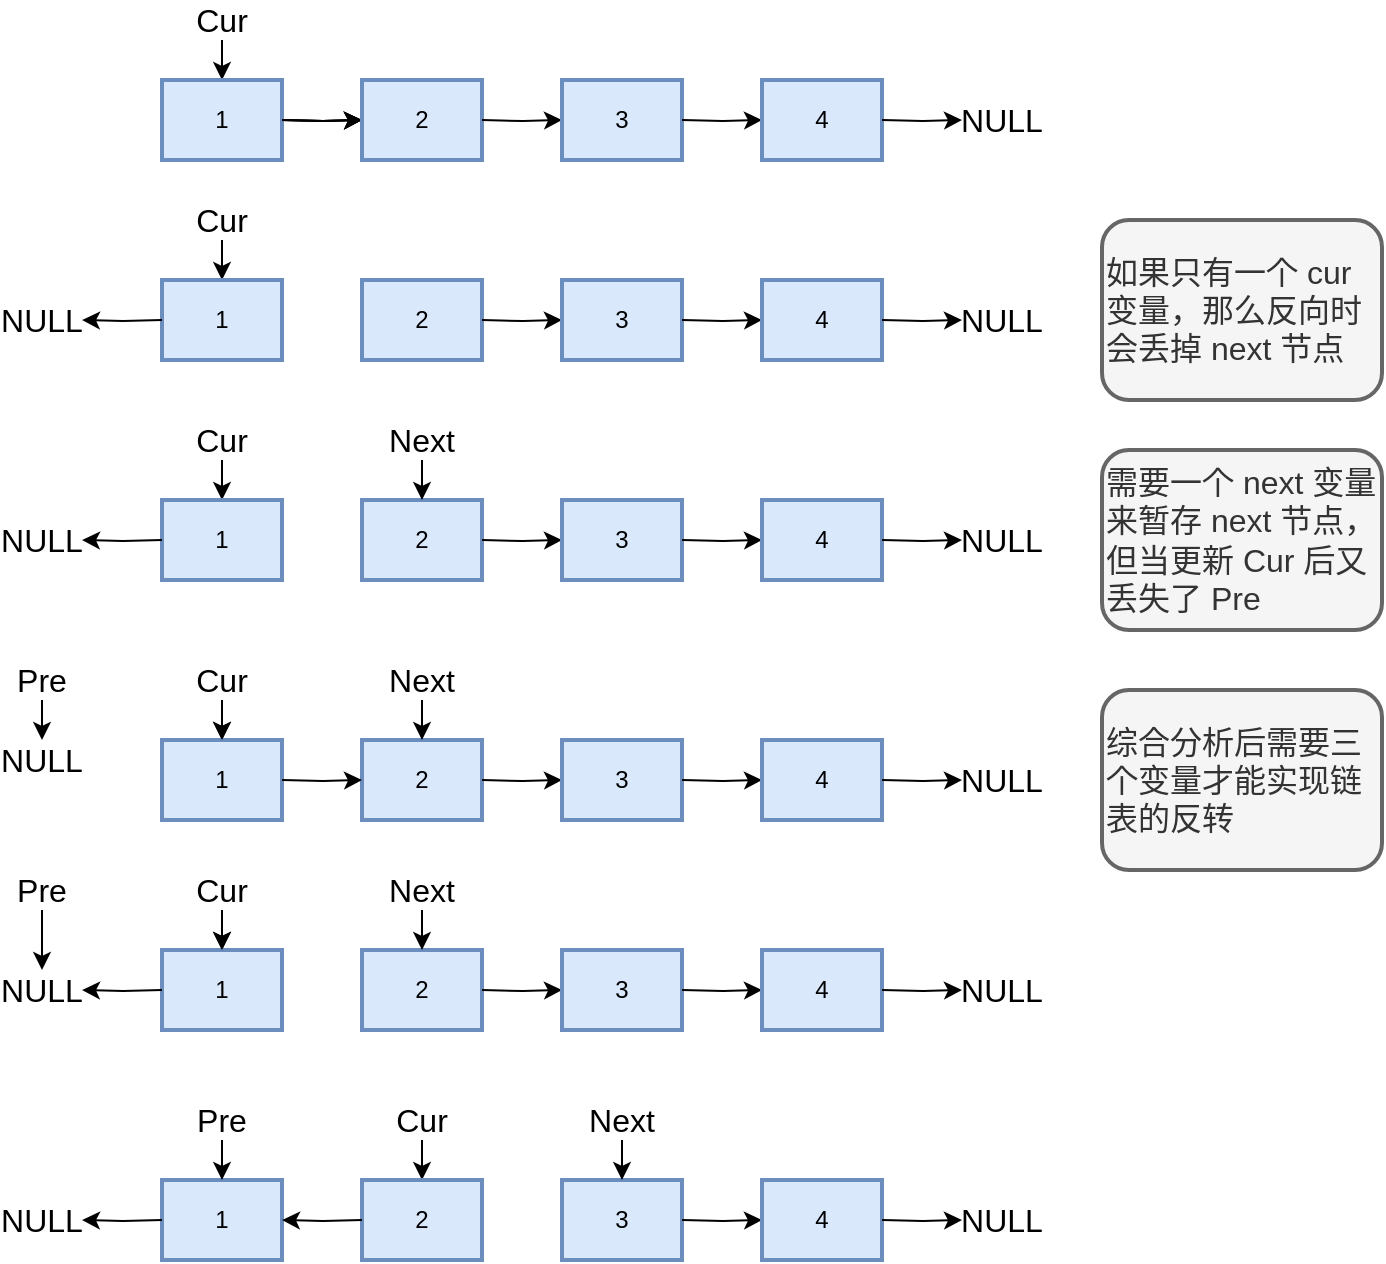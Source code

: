 <mxfile version="13.9.8"><diagram id="OR2p-8OFwgc70RzLUwdb" name="Page-1"><mxGraphModel dx="1422" dy="713" grid="1" gridSize="10" guides="1" tooltips="1" connect="1" arrows="1" fold="1" page="1" pageScale="1" pageWidth="1169" pageHeight="1654" math="0" shadow="0"><root><mxCell id="0"/><mxCell id="1" parent="0"/><mxCell id="qrDiwynyY6Ekw1DPo2on-89" style="orthogonalLoop=1;jettySize=auto;html=1;exitX=0.5;exitY=0;exitDx=0;exitDy=0;startArrow=classic;startFill=1;endArrow=none;endFill=0;" edge="1" parent="1" source="qrDiwynyY6Ekw1DPo2on-63"><mxGeometry relative="1" as="geometry"><mxPoint x="370" y="180" as="targetPoint"/><Array as="points"/></mxGeometry></mxCell><mxCell id="qrDiwynyY6Ekw1DPo2on-63" value="1" style="rounded=0;whiteSpace=wrap;html=1;strokeWidth=2;fillColor=#dae8fc;strokeColor=#6c8ebf;" vertex="1" parent="1"><mxGeometry x="340" y="200" width="60" height="40" as="geometry"/></mxCell><mxCell id="qrDiwynyY6Ekw1DPo2on-65" style="edgeStyle=orthogonalEdgeStyle;curved=1;orthogonalLoop=1;jettySize=auto;html=1;" edge="1" parent="1"><mxGeometry relative="1" as="geometry"><mxPoint x="440" y="220" as="targetPoint"/><mxPoint x="400" y="220" as="sourcePoint"/></mxGeometry></mxCell><mxCell id="qrDiwynyY6Ekw1DPo2on-66" style="edgeStyle=orthogonalEdgeStyle;curved=1;orthogonalLoop=1;jettySize=auto;html=1;" edge="1" parent="1"><mxGeometry relative="1" as="geometry"><mxPoint x="440" y="220" as="targetPoint"/><mxPoint x="400" y="220" as="sourcePoint"/></mxGeometry></mxCell><mxCell id="qrDiwynyY6Ekw1DPo2on-67" style="edgeStyle=orthogonalEdgeStyle;curved=1;orthogonalLoop=1;jettySize=auto;html=1;" edge="1" parent="1"><mxGeometry relative="1" as="geometry"><mxPoint x="440" y="220" as="targetPoint"/><mxPoint x="400" y="220" as="sourcePoint"/></mxGeometry></mxCell><mxCell id="qrDiwynyY6Ekw1DPo2on-82" value="2" style="rounded=0;whiteSpace=wrap;html=1;strokeWidth=2;fillColor=#dae8fc;strokeColor=#6c8ebf;" vertex="1" parent="1"><mxGeometry x="440" y="200" width="60" height="40" as="geometry"/></mxCell><mxCell id="qrDiwynyY6Ekw1DPo2on-83" style="edgeStyle=orthogonalEdgeStyle;curved=1;orthogonalLoop=1;jettySize=auto;html=1;" edge="1" parent="1"><mxGeometry relative="1" as="geometry"><mxPoint x="540" y="220" as="targetPoint"/><mxPoint x="500" y="220" as="sourcePoint"/></mxGeometry></mxCell><mxCell id="qrDiwynyY6Ekw1DPo2on-84" value="3" style="rounded=0;whiteSpace=wrap;html=1;strokeWidth=2;fillColor=#dae8fc;strokeColor=#6c8ebf;" vertex="1" parent="1"><mxGeometry x="540" y="200" width="60" height="40" as="geometry"/></mxCell><mxCell id="qrDiwynyY6Ekw1DPo2on-85" style="edgeStyle=orthogonalEdgeStyle;curved=1;orthogonalLoop=1;jettySize=auto;html=1;" edge="1" parent="1"><mxGeometry relative="1" as="geometry"><mxPoint x="640" y="220" as="targetPoint"/><mxPoint x="600" y="220" as="sourcePoint"/></mxGeometry></mxCell><mxCell id="qrDiwynyY6Ekw1DPo2on-86" value="4" style="rounded=0;whiteSpace=wrap;html=1;strokeWidth=2;fillColor=#dae8fc;strokeColor=#6c8ebf;" vertex="1" parent="1"><mxGeometry x="640" y="200" width="60" height="40" as="geometry"/></mxCell><mxCell id="qrDiwynyY6Ekw1DPo2on-87" style="edgeStyle=orthogonalEdgeStyle;curved=1;orthogonalLoop=1;jettySize=auto;html=1;" edge="1" parent="1"><mxGeometry relative="1" as="geometry"><mxPoint x="740" y="220" as="targetPoint"/><mxPoint x="700" y="220" as="sourcePoint"/></mxGeometry></mxCell><mxCell id="qrDiwynyY6Ekw1DPo2on-88" value="&lt;font style=&quot;font-size: 16px&quot;&gt;NULL&lt;/font&gt;" style="text;html=1;strokeColor=none;fillColor=none;align=center;verticalAlign=middle;whiteSpace=wrap;rounded=0;" vertex="1" parent="1"><mxGeometry x="740" y="210" width="40" height="20" as="geometry"/></mxCell><mxCell id="qrDiwynyY6Ekw1DPo2on-91" value="&lt;font style=&quot;font-size: 16px&quot;&gt;Cur&lt;/font&gt;" style="text;html=1;strokeColor=none;fillColor=none;align=center;verticalAlign=middle;whiteSpace=wrap;rounded=0;" vertex="1" parent="1"><mxGeometry x="350" y="160" width="40" height="20" as="geometry"/></mxCell><mxCell id="qrDiwynyY6Ekw1DPo2on-92" style="orthogonalLoop=1;jettySize=auto;html=1;exitX=0.5;exitY=0;exitDx=0;exitDy=0;startArrow=classic;startFill=1;endArrow=none;endFill=0;" edge="1" source="qrDiwynyY6Ekw1DPo2on-93" parent="1"><mxGeometry relative="1" as="geometry"><mxPoint x="370" y="280" as="targetPoint"/><Array as="points"/></mxGeometry></mxCell><mxCell id="qrDiwynyY6Ekw1DPo2on-93" value="1" style="rounded=0;whiteSpace=wrap;html=1;strokeWidth=2;fillColor=#dae8fc;strokeColor=#6c8ebf;" vertex="1" parent="1"><mxGeometry x="340" y="300" width="60" height="40" as="geometry"/></mxCell><mxCell id="qrDiwynyY6Ekw1DPo2on-97" value="2" style="rounded=0;whiteSpace=wrap;html=1;strokeWidth=2;fillColor=#dae8fc;strokeColor=#6c8ebf;" vertex="1" parent="1"><mxGeometry x="440" y="300" width="60" height="40" as="geometry"/></mxCell><mxCell id="qrDiwynyY6Ekw1DPo2on-98" style="edgeStyle=orthogonalEdgeStyle;curved=1;orthogonalLoop=1;jettySize=auto;html=1;" edge="1" parent="1"><mxGeometry relative="1" as="geometry"><mxPoint x="540" y="320" as="targetPoint"/><mxPoint x="500" y="320" as="sourcePoint"/></mxGeometry></mxCell><mxCell id="qrDiwynyY6Ekw1DPo2on-99" value="3" style="rounded=0;whiteSpace=wrap;html=1;strokeWidth=2;fillColor=#dae8fc;strokeColor=#6c8ebf;" vertex="1" parent="1"><mxGeometry x="540" y="300" width="60" height="40" as="geometry"/></mxCell><mxCell id="qrDiwynyY6Ekw1DPo2on-100" style="edgeStyle=orthogonalEdgeStyle;curved=1;orthogonalLoop=1;jettySize=auto;html=1;" edge="1" parent="1"><mxGeometry relative="1" as="geometry"><mxPoint x="640" y="320" as="targetPoint"/><mxPoint x="600" y="320" as="sourcePoint"/></mxGeometry></mxCell><mxCell id="qrDiwynyY6Ekw1DPo2on-101" value="4" style="rounded=0;whiteSpace=wrap;html=1;strokeWidth=2;fillColor=#dae8fc;strokeColor=#6c8ebf;" vertex="1" parent="1"><mxGeometry x="640" y="300" width="60" height="40" as="geometry"/></mxCell><mxCell id="qrDiwynyY6Ekw1DPo2on-102" style="edgeStyle=orthogonalEdgeStyle;curved=1;orthogonalLoop=1;jettySize=auto;html=1;" edge="1" parent="1"><mxGeometry relative="1" as="geometry"><mxPoint x="740" y="320" as="targetPoint"/><mxPoint x="700" y="320" as="sourcePoint"/></mxGeometry></mxCell><mxCell id="qrDiwynyY6Ekw1DPo2on-103" value="&lt;font style=&quot;font-size: 16px&quot;&gt;NULL&lt;/font&gt;" style="text;html=1;strokeColor=none;fillColor=none;align=center;verticalAlign=middle;whiteSpace=wrap;rounded=0;" vertex="1" parent="1"><mxGeometry x="740" y="310" width="40" height="20" as="geometry"/></mxCell><mxCell id="qrDiwynyY6Ekw1DPo2on-104" value="&lt;font style=&quot;font-size: 16px&quot;&gt;Cur&lt;/font&gt;" style="text;html=1;strokeColor=none;fillColor=none;align=center;verticalAlign=middle;whiteSpace=wrap;rounded=0;" vertex="1" parent="1"><mxGeometry x="350" y="260" width="40" height="20" as="geometry"/></mxCell><mxCell id="qrDiwynyY6Ekw1DPo2on-105" value="&lt;font style=&quot;font-size: 16px&quot;&gt;如果只有一个 cur 变量，那么反向时会丢掉 next 节点&lt;/font&gt;" style="rounded=1;whiteSpace=wrap;html=1;strokeWidth=2;fillColor=#f5f5f5;strokeColor=#666666;fontColor=#333333;align=left;" vertex="1" parent="1"><mxGeometry x="810" y="270" width="140" height="90" as="geometry"/></mxCell><mxCell id="qrDiwynyY6Ekw1DPo2on-106" style="edgeStyle=orthogonalEdgeStyle;curved=1;orthogonalLoop=1;jettySize=auto;html=1;startArrow=classic;startFill=1;endArrow=none;endFill=0;" edge="1" parent="1"><mxGeometry relative="1" as="geometry"><mxPoint x="340" y="320" as="targetPoint"/><mxPoint x="300" y="320" as="sourcePoint"/></mxGeometry></mxCell><mxCell id="qrDiwynyY6Ekw1DPo2on-107" value="&lt;font style=&quot;font-size: 16px&quot;&gt;NULL&lt;/font&gt;" style="text;html=1;strokeColor=none;fillColor=none;align=center;verticalAlign=middle;whiteSpace=wrap;rounded=0;" vertex="1" parent="1"><mxGeometry x="260" y="310" width="40" height="20" as="geometry"/></mxCell><mxCell id="qrDiwynyY6Ekw1DPo2on-108" style="orthogonalLoop=1;jettySize=auto;html=1;exitX=0.5;exitY=0;exitDx=0;exitDy=0;startArrow=classic;startFill=1;endArrow=none;endFill=0;" edge="1" source="qrDiwynyY6Ekw1DPo2on-109" parent="1"><mxGeometry relative="1" as="geometry"><mxPoint x="370" y="390" as="targetPoint"/><Array as="points"/></mxGeometry></mxCell><mxCell id="qrDiwynyY6Ekw1DPo2on-109" value="1" style="rounded=0;whiteSpace=wrap;html=1;strokeWidth=2;fillColor=#dae8fc;strokeColor=#6c8ebf;" vertex="1" parent="1"><mxGeometry x="340" y="410" width="60" height="40" as="geometry"/></mxCell><mxCell id="qrDiwynyY6Ekw1DPo2on-110" value="2" style="rounded=0;whiteSpace=wrap;html=1;strokeWidth=2;fillColor=#dae8fc;strokeColor=#6c8ebf;" vertex="1" parent="1"><mxGeometry x="440" y="410" width="60" height="40" as="geometry"/></mxCell><mxCell id="qrDiwynyY6Ekw1DPo2on-111" style="edgeStyle=orthogonalEdgeStyle;curved=1;orthogonalLoop=1;jettySize=auto;html=1;" edge="1" parent="1"><mxGeometry relative="1" as="geometry"><mxPoint x="540" y="430" as="targetPoint"/><mxPoint x="500" y="430" as="sourcePoint"/></mxGeometry></mxCell><mxCell id="qrDiwynyY6Ekw1DPo2on-112" value="3" style="rounded=0;whiteSpace=wrap;html=1;strokeWidth=2;fillColor=#dae8fc;strokeColor=#6c8ebf;" vertex="1" parent="1"><mxGeometry x="540" y="410" width="60" height="40" as="geometry"/></mxCell><mxCell id="qrDiwynyY6Ekw1DPo2on-113" style="edgeStyle=orthogonalEdgeStyle;curved=1;orthogonalLoop=1;jettySize=auto;html=1;" edge="1" parent="1"><mxGeometry relative="1" as="geometry"><mxPoint x="640" y="430" as="targetPoint"/><mxPoint x="600" y="430" as="sourcePoint"/></mxGeometry></mxCell><mxCell id="qrDiwynyY6Ekw1DPo2on-114" value="4" style="rounded=0;whiteSpace=wrap;html=1;strokeWidth=2;fillColor=#dae8fc;strokeColor=#6c8ebf;" vertex="1" parent="1"><mxGeometry x="640" y="410" width="60" height="40" as="geometry"/></mxCell><mxCell id="qrDiwynyY6Ekw1DPo2on-115" style="edgeStyle=orthogonalEdgeStyle;curved=1;orthogonalLoop=1;jettySize=auto;html=1;" edge="1" parent="1"><mxGeometry relative="1" as="geometry"><mxPoint x="740" y="430" as="targetPoint"/><mxPoint x="700" y="430" as="sourcePoint"/></mxGeometry></mxCell><mxCell id="qrDiwynyY6Ekw1DPo2on-116" value="&lt;font style=&quot;font-size: 16px&quot;&gt;NULL&lt;/font&gt;" style="text;html=1;strokeColor=none;fillColor=none;align=center;verticalAlign=middle;whiteSpace=wrap;rounded=0;" vertex="1" parent="1"><mxGeometry x="740" y="420" width="40" height="20" as="geometry"/></mxCell><mxCell id="qrDiwynyY6Ekw1DPo2on-117" value="&lt;font style=&quot;font-size: 16px&quot;&gt;Cur&lt;/font&gt;" style="text;html=1;strokeColor=none;fillColor=none;align=center;verticalAlign=middle;whiteSpace=wrap;rounded=0;" vertex="1" parent="1"><mxGeometry x="350" y="370" width="40" height="20" as="geometry"/></mxCell><mxCell id="qrDiwynyY6Ekw1DPo2on-118" value="&lt;span style=&quot;font-size: 16px&quot;&gt;需要一个 next 变量来暂存 next 节点，但当更新 Cur 后又丢失了 Pre&lt;/span&gt;" style="rounded=1;whiteSpace=wrap;html=1;strokeWidth=2;fillColor=#f5f5f5;strokeColor=#666666;fontColor=#333333;align=left;" vertex="1" parent="1"><mxGeometry x="810" y="385" width="140" height="90" as="geometry"/></mxCell><mxCell id="qrDiwynyY6Ekw1DPo2on-119" style="edgeStyle=orthogonalEdgeStyle;curved=1;orthogonalLoop=1;jettySize=auto;html=1;startArrow=classic;startFill=1;endArrow=none;endFill=0;" edge="1" parent="1"><mxGeometry relative="1" as="geometry"><mxPoint x="340" y="430" as="targetPoint"/><mxPoint x="300" y="430" as="sourcePoint"/></mxGeometry></mxCell><mxCell id="qrDiwynyY6Ekw1DPo2on-120" value="&lt;font style=&quot;font-size: 16px&quot;&gt;NULL&lt;/font&gt;" style="text;html=1;strokeColor=none;fillColor=none;align=center;verticalAlign=middle;whiteSpace=wrap;rounded=0;" vertex="1" parent="1"><mxGeometry x="260" y="420" width="40" height="20" as="geometry"/></mxCell><mxCell id="qrDiwynyY6Ekw1DPo2on-121" value="&lt;font style=&quot;font-size: 16px&quot;&gt;Next&lt;/font&gt;" style="text;html=1;strokeColor=none;fillColor=none;align=center;verticalAlign=middle;whiteSpace=wrap;rounded=0;" vertex="1" parent="1"><mxGeometry x="450" y="370" width="40" height="20" as="geometry"/></mxCell><mxCell id="qrDiwynyY6Ekw1DPo2on-122" style="orthogonalLoop=1;jettySize=auto;html=1;exitX=0.5;exitY=0;exitDx=0;exitDy=0;startArrow=classic;startFill=1;endArrow=none;endFill=0;" edge="1" parent="1"><mxGeometry relative="1" as="geometry"><mxPoint x="470" y="390" as="targetPoint"/><mxPoint x="470" y="410" as="sourcePoint"/><Array as="points"/></mxGeometry></mxCell><mxCell id="qrDiwynyY6Ekw1DPo2on-123" style="orthogonalLoop=1;jettySize=auto;html=1;exitX=0.5;exitY=0;exitDx=0;exitDy=0;startArrow=classic;startFill=1;endArrow=none;endFill=0;" edge="1" source="qrDiwynyY6Ekw1DPo2on-124" parent="1"><mxGeometry relative="1" as="geometry"><mxPoint x="370" y="510" as="targetPoint"/><Array as="points"/></mxGeometry></mxCell><mxCell id="qrDiwynyY6Ekw1DPo2on-124" value="1" style="rounded=0;whiteSpace=wrap;html=1;strokeWidth=2;fillColor=#dae8fc;strokeColor=#6c8ebf;" vertex="1" parent="1"><mxGeometry x="340" y="530" width="60" height="40" as="geometry"/></mxCell><mxCell id="qrDiwynyY6Ekw1DPo2on-125" value="2" style="rounded=0;whiteSpace=wrap;html=1;strokeWidth=2;fillColor=#dae8fc;strokeColor=#6c8ebf;" vertex="1" parent="1"><mxGeometry x="440" y="530" width="60" height="40" as="geometry"/></mxCell><mxCell id="qrDiwynyY6Ekw1DPo2on-126" style="edgeStyle=orthogonalEdgeStyle;curved=1;orthogonalLoop=1;jettySize=auto;html=1;" edge="1" parent="1"><mxGeometry relative="1" as="geometry"><mxPoint x="540" y="550" as="targetPoint"/><mxPoint x="500" y="550" as="sourcePoint"/></mxGeometry></mxCell><mxCell id="qrDiwynyY6Ekw1DPo2on-127" value="3" style="rounded=0;whiteSpace=wrap;html=1;strokeWidth=2;fillColor=#dae8fc;strokeColor=#6c8ebf;" vertex="1" parent="1"><mxGeometry x="540" y="530" width="60" height="40" as="geometry"/></mxCell><mxCell id="qrDiwynyY6Ekw1DPo2on-128" style="edgeStyle=orthogonalEdgeStyle;curved=1;orthogonalLoop=1;jettySize=auto;html=1;" edge="1" parent="1"><mxGeometry relative="1" as="geometry"><mxPoint x="640" y="550" as="targetPoint"/><mxPoint x="600" y="550" as="sourcePoint"/></mxGeometry></mxCell><mxCell id="qrDiwynyY6Ekw1DPo2on-129" value="4" style="rounded=0;whiteSpace=wrap;html=1;strokeWidth=2;fillColor=#dae8fc;strokeColor=#6c8ebf;" vertex="1" parent="1"><mxGeometry x="640" y="530" width="60" height="40" as="geometry"/></mxCell><mxCell id="qrDiwynyY6Ekw1DPo2on-130" style="edgeStyle=orthogonalEdgeStyle;curved=1;orthogonalLoop=1;jettySize=auto;html=1;" edge="1" parent="1"><mxGeometry relative="1" as="geometry"><mxPoint x="740" y="550" as="targetPoint"/><mxPoint x="700" y="550" as="sourcePoint"/></mxGeometry></mxCell><mxCell id="qrDiwynyY6Ekw1DPo2on-131" value="&lt;font style=&quot;font-size: 16px&quot;&gt;NULL&lt;/font&gt;" style="text;html=1;strokeColor=none;fillColor=none;align=center;verticalAlign=middle;whiteSpace=wrap;rounded=0;" vertex="1" parent="1"><mxGeometry x="740" y="540" width="40" height="20" as="geometry"/></mxCell><mxCell id="qrDiwynyY6Ekw1DPo2on-138" value="" style="edgeStyle=none;orthogonalLoop=1;jettySize=auto;html=1;startArrow=none;startFill=0;endArrow=classic;endFill=1;" edge="1" parent="1" source="qrDiwynyY6Ekw1DPo2on-132" target="qrDiwynyY6Ekw1DPo2on-124"><mxGeometry relative="1" as="geometry"/></mxCell><mxCell id="qrDiwynyY6Ekw1DPo2on-132" value="&lt;font style=&quot;font-size: 16px&quot;&gt;Cur&lt;/font&gt;" style="text;html=1;strokeColor=none;fillColor=none;align=center;verticalAlign=middle;whiteSpace=wrap;rounded=0;" vertex="1" parent="1"><mxGeometry x="350" y="490" width="40" height="20" as="geometry"/></mxCell><mxCell id="qrDiwynyY6Ekw1DPo2on-133" value="&lt;span style=&quot;font-size: 16px&quot;&gt;综合分析后需要三个变量才能实现链表的反转&lt;/span&gt;" style="rounded=1;whiteSpace=wrap;html=1;strokeWidth=2;fillColor=#f5f5f5;strokeColor=#666666;fontColor=#333333;align=left;" vertex="1" parent="1"><mxGeometry x="810" y="505" width="140" height="90" as="geometry"/></mxCell><mxCell id="qrDiwynyY6Ekw1DPo2on-134" style="edgeStyle=orthogonalEdgeStyle;curved=1;orthogonalLoop=1;jettySize=auto;html=1;startArrow=none;startFill=0;endArrow=classic;endFill=1;" edge="1" parent="1"><mxGeometry relative="1" as="geometry"><mxPoint x="440" y="550" as="targetPoint"/><mxPoint x="400" y="550" as="sourcePoint"/></mxGeometry></mxCell><mxCell id="qrDiwynyY6Ekw1DPo2on-135" value="&lt;font style=&quot;font-size: 16px&quot;&gt;NULL&lt;/font&gt;" style="text;html=1;strokeColor=none;fillColor=none;align=center;verticalAlign=middle;whiteSpace=wrap;rounded=0;" vertex="1" parent="1"><mxGeometry x="260" y="530" width="40" height="20" as="geometry"/></mxCell><mxCell id="qrDiwynyY6Ekw1DPo2on-136" value="&lt;font style=&quot;font-size: 16px&quot;&gt;Next&lt;/font&gt;" style="text;html=1;strokeColor=none;fillColor=none;align=center;verticalAlign=middle;whiteSpace=wrap;rounded=0;" vertex="1" parent="1"><mxGeometry x="450" y="490" width="40" height="20" as="geometry"/></mxCell><mxCell id="qrDiwynyY6Ekw1DPo2on-137" style="orthogonalLoop=1;jettySize=auto;html=1;exitX=0.5;exitY=0;exitDx=0;exitDy=0;startArrow=classic;startFill=1;endArrow=none;endFill=0;" edge="1" parent="1"><mxGeometry relative="1" as="geometry"><mxPoint x="470" y="510" as="targetPoint"/><mxPoint x="470" y="530" as="sourcePoint"/><Array as="points"/></mxGeometry></mxCell><mxCell id="qrDiwynyY6Ekw1DPo2on-139" value="" style="edgeStyle=none;orthogonalLoop=1;jettySize=auto;html=1;startArrow=none;startFill=0;endArrow=classic;endFill=1;" edge="1" parent="1"><mxGeometry relative="1" as="geometry"><mxPoint x="280" y="530" as="targetPoint"/><mxPoint x="280" y="510" as="sourcePoint"/></mxGeometry></mxCell><mxCell id="qrDiwynyY6Ekw1DPo2on-140" value="&lt;font style=&quot;font-size: 16px&quot;&gt;Pre&lt;/font&gt;" style="text;html=1;strokeColor=none;fillColor=none;align=center;verticalAlign=middle;whiteSpace=wrap;rounded=0;" vertex="1" parent="1"><mxGeometry x="260" y="490" width="40" height="20" as="geometry"/></mxCell><mxCell id="qrDiwynyY6Ekw1DPo2on-141" style="orthogonalLoop=1;jettySize=auto;html=1;exitX=0.5;exitY=0;exitDx=0;exitDy=0;startArrow=classic;startFill=1;endArrow=none;endFill=0;" edge="1" source="qrDiwynyY6Ekw1DPo2on-142" parent="1"><mxGeometry relative="1" as="geometry"><mxPoint x="370" y="615" as="targetPoint"/><Array as="points"/></mxGeometry></mxCell><mxCell id="qrDiwynyY6Ekw1DPo2on-142" value="1" style="rounded=0;whiteSpace=wrap;html=1;strokeWidth=2;fillColor=#dae8fc;strokeColor=#6c8ebf;" vertex="1" parent="1"><mxGeometry x="340" y="635" width="60" height="40" as="geometry"/></mxCell><mxCell id="qrDiwynyY6Ekw1DPo2on-143" value="2" style="rounded=0;whiteSpace=wrap;html=1;strokeWidth=2;fillColor=#dae8fc;strokeColor=#6c8ebf;" vertex="1" parent="1"><mxGeometry x="440" y="635" width="60" height="40" as="geometry"/></mxCell><mxCell id="qrDiwynyY6Ekw1DPo2on-144" style="edgeStyle=orthogonalEdgeStyle;curved=1;orthogonalLoop=1;jettySize=auto;html=1;" edge="1" parent="1"><mxGeometry relative="1" as="geometry"><mxPoint x="540" y="655" as="targetPoint"/><mxPoint x="500" y="655" as="sourcePoint"/></mxGeometry></mxCell><mxCell id="qrDiwynyY6Ekw1DPo2on-145" value="3" style="rounded=0;whiteSpace=wrap;html=1;strokeWidth=2;fillColor=#dae8fc;strokeColor=#6c8ebf;" vertex="1" parent="1"><mxGeometry x="540" y="635" width="60" height="40" as="geometry"/></mxCell><mxCell id="qrDiwynyY6Ekw1DPo2on-146" style="edgeStyle=orthogonalEdgeStyle;curved=1;orthogonalLoop=1;jettySize=auto;html=1;" edge="1" parent="1"><mxGeometry relative="1" as="geometry"><mxPoint x="640" y="655" as="targetPoint"/><mxPoint x="600" y="655" as="sourcePoint"/></mxGeometry></mxCell><mxCell id="qrDiwynyY6Ekw1DPo2on-147" value="4" style="rounded=0;whiteSpace=wrap;html=1;strokeWidth=2;fillColor=#dae8fc;strokeColor=#6c8ebf;" vertex="1" parent="1"><mxGeometry x="640" y="635" width="60" height="40" as="geometry"/></mxCell><mxCell id="qrDiwynyY6Ekw1DPo2on-148" style="edgeStyle=orthogonalEdgeStyle;curved=1;orthogonalLoop=1;jettySize=auto;html=1;" edge="1" parent="1"><mxGeometry relative="1" as="geometry"><mxPoint x="740" y="655" as="targetPoint"/><mxPoint x="700" y="655" as="sourcePoint"/></mxGeometry></mxCell><mxCell id="qrDiwynyY6Ekw1DPo2on-149" value="&lt;font style=&quot;font-size: 16px&quot;&gt;NULL&lt;/font&gt;" style="text;html=1;strokeColor=none;fillColor=none;align=center;verticalAlign=middle;whiteSpace=wrap;rounded=0;" vertex="1" parent="1"><mxGeometry x="740" y="645" width="40" height="20" as="geometry"/></mxCell><mxCell id="qrDiwynyY6Ekw1DPo2on-150" value="" style="edgeStyle=none;orthogonalLoop=1;jettySize=auto;html=1;startArrow=none;startFill=0;endArrow=classic;endFill=1;" edge="1" source="qrDiwynyY6Ekw1DPo2on-151" target="qrDiwynyY6Ekw1DPo2on-142" parent="1"><mxGeometry relative="1" as="geometry"/></mxCell><mxCell id="qrDiwynyY6Ekw1DPo2on-151" value="&lt;font style=&quot;font-size: 16px&quot;&gt;Cur&lt;/font&gt;" style="text;html=1;strokeColor=none;fillColor=none;align=center;verticalAlign=middle;whiteSpace=wrap;rounded=0;" vertex="1" parent="1"><mxGeometry x="350" y="595" width="40" height="20" as="geometry"/></mxCell><mxCell id="qrDiwynyY6Ekw1DPo2on-152" style="edgeStyle=orthogonalEdgeStyle;curved=1;orthogonalLoop=1;jettySize=auto;html=1;startArrow=classic;startFill=1;endArrow=none;endFill=0;" edge="1" parent="1"><mxGeometry relative="1" as="geometry"><mxPoint x="340" y="655" as="targetPoint"/><mxPoint x="300" y="655" as="sourcePoint"/></mxGeometry></mxCell><mxCell id="qrDiwynyY6Ekw1DPo2on-153" value="&lt;font style=&quot;font-size: 16px&quot;&gt;NULL&lt;/font&gt;" style="text;html=1;strokeColor=none;fillColor=none;align=center;verticalAlign=middle;whiteSpace=wrap;rounded=0;" vertex="1" parent="1"><mxGeometry x="260" y="645" width="40" height="20" as="geometry"/></mxCell><mxCell id="qrDiwynyY6Ekw1DPo2on-154" value="&lt;font style=&quot;font-size: 16px&quot;&gt;Next&lt;/font&gt;" style="text;html=1;strokeColor=none;fillColor=none;align=center;verticalAlign=middle;whiteSpace=wrap;rounded=0;" vertex="1" parent="1"><mxGeometry x="450" y="595" width="40" height="20" as="geometry"/></mxCell><mxCell id="qrDiwynyY6Ekw1DPo2on-155" style="orthogonalLoop=1;jettySize=auto;html=1;exitX=0.5;exitY=0;exitDx=0;exitDy=0;startArrow=classic;startFill=1;endArrow=none;endFill=0;" edge="1" parent="1"><mxGeometry relative="1" as="geometry"><mxPoint x="470" y="615" as="targetPoint"/><mxPoint x="470" y="635" as="sourcePoint"/><Array as="points"/></mxGeometry></mxCell><mxCell id="qrDiwynyY6Ekw1DPo2on-156" value="" style="edgeStyle=none;orthogonalLoop=1;jettySize=auto;html=1;startArrow=none;startFill=0;endArrow=classic;endFill=1;entryX=0.5;entryY=0;entryDx=0;entryDy=0;" edge="1" parent="1" target="qrDiwynyY6Ekw1DPo2on-153"><mxGeometry relative="1" as="geometry"><mxPoint x="280" y="640" as="targetPoint"/><mxPoint x="280" y="615" as="sourcePoint"/></mxGeometry></mxCell><mxCell id="qrDiwynyY6Ekw1DPo2on-157" value="&lt;font style=&quot;font-size: 16px&quot;&gt;Pre&lt;/font&gt;" style="text;html=1;strokeColor=none;fillColor=none;align=center;verticalAlign=middle;whiteSpace=wrap;rounded=0;" vertex="1" parent="1"><mxGeometry x="260" y="595" width="40" height="20" as="geometry"/></mxCell><mxCell id="qrDiwynyY6Ekw1DPo2on-158" style="orthogonalLoop=1;jettySize=auto;html=1;exitX=0.5;exitY=0;exitDx=0;exitDy=0;startArrow=classic;startFill=1;endArrow=none;endFill=0;" edge="1" parent="1"><mxGeometry relative="1" as="geometry"><mxPoint x="470" y="730" as="targetPoint"/><mxPoint x="470" y="750" as="sourcePoint"/><Array as="points"/></mxGeometry></mxCell><mxCell id="qrDiwynyY6Ekw1DPo2on-159" value="1" style="rounded=0;whiteSpace=wrap;html=1;strokeWidth=2;fillColor=#dae8fc;strokeColor=#6c8ebf;" vertex="1" parent="1"><mxGeometry x="340" y="750" width="60" height="40" as="geometry"/></mxCell><mxCell id="qrDiwynyY6Ekw1DPo2on-160" value="2" style="rounded=0;whiteSpace=wrap;html=1;strokeWidth=2;fillColor=#dae8fc;strokeColor=#6c8ebf;" vertex="1" parent="1"><mxGeometry x="440" y="750" width="60" height="40" as="geometry"/></mxCell><mxCell id="qrDiwynyY6Ekw1DPo2on-161" style="edgeStyle=orthogonalEdgeStyle;curved=1;orthogonalLoop=1;jettySize=auto;html=1;startArrow=classic;startFill=1;endArrow=none;endFill=0;" edge="1" parent="1"><mxGeometry relative="1" as="geometry"><mxPoint x="440" y="770" as="targetPoint"/><mxPoint x="400" y="770" as="sourcePoint"/></mxGeometry></mxCell><mxCell id="qrDiwynyY6Ekw1DPo2on-162" value="3" style="rounded=0;whiteSpace=wrap;html=1;strokeWidth=2;fillColor=#dae8fc;strokeColor=#6c8ebf;" vertex="1" parent="1"><mxGeometry x="540" y="750" width="60" height="40" as="geometry"/></mxCell><mxCell id="qrDiwynyY6Ekw1DPo2on-163" style="edgeStyle=orthogonalEdgeStyle;curved=1;orthogonalLoop=1;jettySize=auto;html=1;" edge="1" parent="1"><mxGeometry relative="1" as="geometry"><mxPoint x="640" y="770" as="targetPoint"/><mxPoint x="600" y="770" as="sourcePoint"/></mxGeometry></mxCell><mxCell id="qrDiwynyY6Ekw1DPo2on-164" value="4" style="rounded=0;whiteSpace=wrap;html=1;strokeWidth=2;fillColor=#dae8fc;strokeColor=#6c8ebf;" vertex="1" parent="1"><mxGeometry x="640" y="750" width="60" height="40" as="geometry"/></mxCell><mxCell id="qrDiwynyY6Ekw1DPo2on-165" style="edgeStyle=orthogonalEdgeStyle;curved=1;orthogonalLoop=1;jettySize=auto;html=1;" edge="1" parent="1"><mxGeometry relative="1" as="geometry"><mxPoint x="740" y="770" as="targetPoint"/><mxPoint x="700" y="770" as="sourcePoint"/></mxGeometry></mxCell><mxCell id="qrDiwynyY6Ekw1DPo2on-166" value="&lt;font style=&quot;font-size: 16px&quot;&gt;NULL&lt;/font&gt;" style="text;html=1;strokeColor=none;fillColor=none;align=center;verticalAlign=middle;whiteSpace=wrap;rounded=0;" vertex="1" parent="1"><mxGeometry x="740" y="760" width="40" height="20" as="geometry"/></mxCell><mxCell id="qrDiwynyY6Ekw1DPo2on-168" value="&lt;font style=&quot;font-size: 16px&quot;&gt;Cur&lt;/font&gt;" style="text;html=1;strokeColor=none;fillColor=none;align=center;verticalAlign=middle;whiteSpace=wrap;rounded=0;" vertex="1" parent="1"><mxGeometry x="450" y="710" width="40" height="20" as="geometry"/></mxCell><mxCell id="qrDiwynyY6Ekw1DPo2on-169" style="edgeStyle=orthogonalEdgeStyle;curved=1;orthogonalLoop=1;jettySize=auto;html=1;startArrow=classic;startFill=1;endArrow=none;endFill=0;" edge="1" parent="1"><mxGeometry relative="1" as="geometry"><mxPoint x="340" y="770" as="targetPoint"/><mxPoint x="300" y="770" as="sourcePoint"/></mxGeometry></mxCell><mxCell id="qrDiwynyY6Ekw1DPo2on-170" value="&lt;font style=&quot;font-size: 16px&quot;&gt;NULL&lt;/font&gt;" style="text;html=1;strokeColor=none;fillColor=none;align=center;verticalAlign=middle;whiteSpace=wrap;rounded=0;" vertex="1" parent="1"><mxGeometry x="260" y="760" width="40" height="20" as="geometry"/></mxCell><mxCell id="qrDiwynyY6Ekw1DPo2on-171" value="&lt;font style=&quot;font-size: 16px&quot;&gt;Next&lt;/font&gt;" style="text;html=1;strokeColor=none;fillColor=none;align=center;verticalAlign=middle;whiteSpace=wrap;rounded=0;" vertex="1" parent="1"><mxGeometry x="550" y="710" width="40" height="20" as="geometry"/></mxCell><mxCell id="qrDiwynyY6Ekw1DPo2on-172" style="orthogonalLoop=1;jettySize=auto;html=1;exitX=0.5;exitY=0;exitDx=0;exitDy=0;startArrow=classic;startFill=1;endArrow=none;endFill=0;" edge="1" parent="1"><mxGeometry relative="1" as="geometry"><mxPoint x="570" y="730" as="targetPoint"/><mxPoint x="570" y="750" as="sourcePoint"/><Array as="points"/></mxGeometry></mxCell><mxCell id="qrDiwynyY6Ekw1DPo2on-174" value="&lt;font style=&quot;font-size: 16px&quot;&gt;Pre&lt;/font&gt;" style="text;html=1;strokeColor=none;fillColor=none;align=center;verticalAlign=middle;whiteSpace=wrap;rounded=0;" vertex="1" parent="1"><mxGeometry x="350" y="710" width="40" height="20" as="geometry"/></mxCell><mxCell id="qrDiwynyY6Ekw1DPo2on-177" style="orthogonalLoop=1;jettySize=auto;html=1;exitX=0.5;exitY=0;exitDx=0;exitDy=0;startArrow=classic;startFill=1;endArrow=none;endFill=0;" edge="1" parent="1"><mxGeometry relative="1" as="geometry"><mxPoint x="370" y="730" as="targetPoint"/><mxPoint x="370" y="750" as="sourcePoint"/><Array as="points"/></mxGeometry></mxCell></root></mxGraphModel></diagram></mxfile>